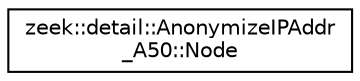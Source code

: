 digraph "Graphical Class Hierarchy"
{
 // LATEX_PDF_SIZE
  edge [fontname="Helvetica",fontsize="10",labelfontname="Helvetica",labelfontsize="10"];
  node [fontname="Helvetica",fontsize="10",shape=record];
  rankdir="LR";
  Node0 [label="zeek::detail::AnonymizeIPAddr\l_A50::Node",height=0.2,width=0.4,color="black", fillcolor="white", style="filled",URL="$de/d11/classzeek_1_1detail_1_1AnonymizeIPAddr__A50.html#d4/ddc/structzeek_1_1detail_1_1AnonymizeIPAddr__A50_1_1Node",tooltip=" "];
}
